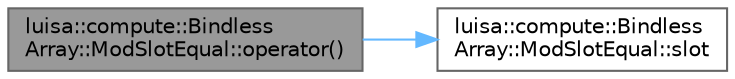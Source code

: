 digraph "luisa::compute::BindlessArray::ModSlotEqual::operator()"
{
 // LATEX_PDF_SIZE
  bgcolor="transparent";
  edge [fontname=Helvetica,fontsize=10,labelfontname=Helvetica,labelfontsize=10];
  node [fontname=Helvetica,fontsize=10,shape=box,height=0.2,width=0.4];
  rankdir="LR";
  Node1 [id="Node000001",label="luisa::compute::Bindless\lArray::ModSlotEqual::operator()",height=0.2,width=0.4,color="gray40", fillcolor="grey60", style="filled", fontcolor="black",tooltip=" "];
  Node1 -> Node2 [id="edge1_Node000001_Node000002",color="steelblue1",style="solid",tooltip=" "];
  Node2 [id="Node000002",label="luisa::compute::Bindless\lArray::ModSlotEqual::slot",height=0.2,width=0.4,color="grey40", fillcolor="white", style="filled",URL="$structluisa_1_1compute_1_1_bindless_array_1_1_mod_slot_equal.html#aba040178c9027c4aa1fc2d3bafa2787b",tooltip=" "];
}
